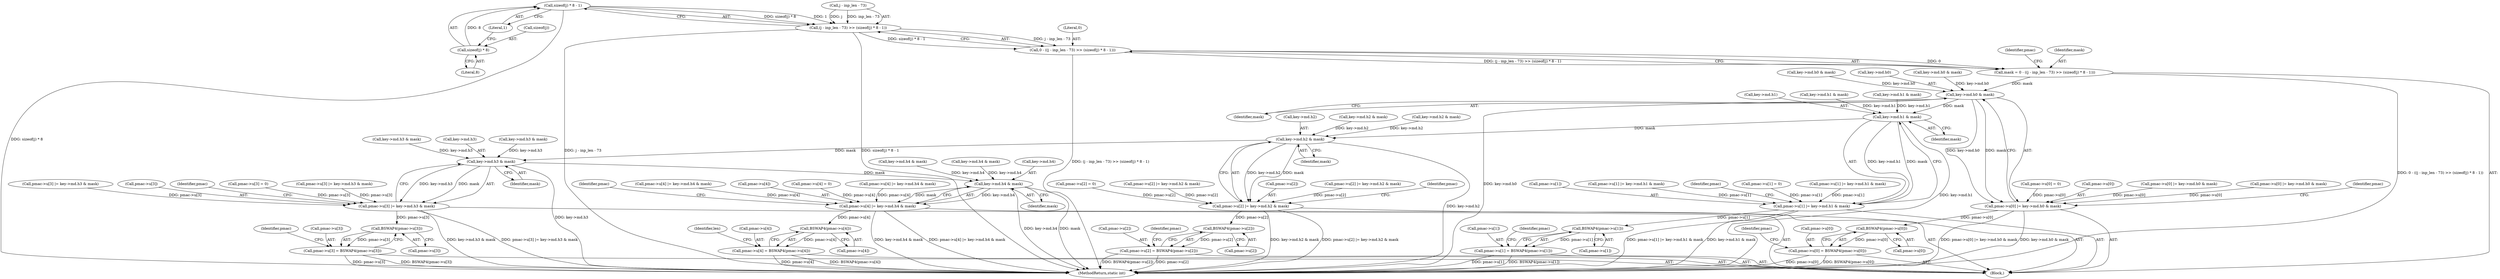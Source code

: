 digraph "0_openssl_68595c0c2886e7942a14f98c17a55a88afb6c292@API" {
"1001389" [label="(Call,sizeof(j) * 8 - 1)"];
"1001390" [label="(Call,sizeof(j) * 8)"];
"1001383" [label="(Call,(j - inp_len - 73) >> (sizeof(j) * 8 - 1))"];
"1001381" [label="(Call,0 - ((j - inp_len - 73) >> (sizeof(j) * 8 - 1)))"];
"1001379" [label="(Call,mask = 0 - ((j - inp_len - 73) >> (sizeof(j) * 8 - 1)))"];
"1001401" [label="(Call,key->md.h0 & mask)"];
"1001395" [label="(Call,pmac->u[0] |= key->md.h0 & mask)"];
"1001466" [label="(Call,BSWAP4(pmac->u[0]))"];
"1001460" [label="(Call,pmac->u[0] = BSWAP4(pmac->u[0]))"];
"1001414" [label="(Call,key->md.h1 & mask)"];
"1001408" [label="(Call,pmac->u[1] |= key->md.h1 & mask)"];
"1001478" [label="(Call,BSWAP4(pmac->u[1]))"];
"1001472" [label="(Call,pmac->u[1] = BSWAP4(pmac->u[1]))"];
"1001427" [label="(Call,key->md.h2 & mask)"];
"1001421" [label="(Call,pmac->u[2] |= key->md.h2 & mask)"];
"1001490" [label="(Call,BSWAP4(pmac->u[2]))"];
"1001484" [label="(Call,pmac->u[2] = BSWAP4(pmac->u[2]))"];
"1001440" [label="(Call,key->md.h3 & mask)"];
"1001434" [label="(Call,pmac->u[3] |= key->md.h3 & mask)"];
"1001502" [label="(Call,BSWAP4(pmac->u[3]))"];
"1001496" [label="(Call,pmac->u[3] = BSWAP4(pmac->u[3]))"];
"1001453" [label="(Call,key->md.h4 & mask)"];
"1001447" [label="(Call,pmac->u[4] |= key->md.h4 & mask)"];
"1001514" [label="(Call,BSWAP4(pmac->u[4]))"];
"1001508" [label="(Call,pmac->u[4] = BSWAP4(pmac->u[4]))"];
"1001427" [label="(Call,key->md.h2 & mask)"];
"1001463" [label="(Identifier,pmac)"];
"1000915" [label="(Call,pmac->u[0] = 0)"];
"1001129" [label="(Call,key->md.h4 & mask)"];
"1001381" [label="(Call,0 - ((j - inp_len - 73) >> (sizeof(j) * 8 - 1)))"];
"1001459" [label="(Identifier,mask)"];
"1001511" [label="(Identifier,pmac)"];
"1001440" [label="(Call,key->md.h3 & mask)"];
"1001395" [label="(Call,pmac->u[0] |= key->md.h0 & mask)"];
"1001422" [label="(Call,pmac->u[2])"];
"1001467" [label="(Call,pmac->u[0])"];
"1001484" [label="(Call,pmac->u[2] = BSWAP4(pmac->u[2]))"];
"1001415" [label="(Call,key->md.h1)"];
"1001398" [label="(Identifier,pmac)"];
"1001116" [label="(Call,key->md.h3 & mask)"];
"1001110" [label="(Call,pmac->u[3] |= key->md.h3 & mask)"];
"1001407" [label="(Identifier,mask)"];
"1001409" [label="(Call,pmac->u[1])"];
"1001509" [label="(Call,pmac->u[4])"];
"1001396" [label="(Call,pmac->u[0])"];
"1001389" [label="(Call,sizeof(j) * 8 - 1)"];
"1001521" [label="(Identifier,len)"];
"1001433" [label="(Identifier,mask)"];
"1001472" [label="(Call,pmac->u[1] = BSWAP4(pmac->u[1]))"];
"1001515" [label="(Call,pmac->u[4])"];
"1001441" [label="(Call,key->md.h3)"];
"1001123" [label="(Call,pmac->u[4] |= key->md.h4 & mask)"];
"1001097" [label="(Call,pmac->u[2] |= key->md.h2 & mask)"];
"1001408" [label="(Call,pmac->u[1] |= key->md.h1 & mask)"];
"1001475" [label="(Identifier,pmac)"];
"1001479" [label="(Call,pmac->u[1])"];
"1001487" [label="(Identifier,pmac)"];
"1001084" [label="(Call,pmac->u[1] |= key->md.h1 & mask)"];
"1001454" [label="(Call,key->md.h4)"];
"1001077" [label="(Call,key->md.h0 & mask)"];
"1001434" [label="(Call,pmac->u[3] |= key->md.h3 & mask)"];
"1001435" [label="(Call,pmac->u[3])"];
"1001450" [label="(Identifier,pmac)"];
"1001401" [label="(Call,key->md.h0 & mask)"];
"1001384" [label="(Call,j - inp_len - 73)"];
"1001466" [label="(Call,BSWAP4(pmac->u[0]))"];
"1001460" [label="(Call,pmac->u[0] = BSWAP4(pmac->u[0]))"];
"1001971" [label="(MethodReturn,static int)"];
"1001490" [label="(Call,BSWAP4(pmac->u[2]))"];
"1001380" [label="(Identifier,mask)"];
"1001428" [label="(Call,key->md.h2)"];
"1001379" [label="(Call,mask = 0 - ((j - inp_len - 73) >> (sizeof(j) * 8 - 1)))"];
"1001491" [label="(Call,pmac->u[2])"];
"1001503" [label="(Call,pmac->u[3])"];
"1001420" [label="(Identifier,mask)"];
"1001424" [label="(Identifier,pmac)"];
"1000922" [label="(Call,pmac->u[1] = 0)"];
"1001383" [label="(Call,(j - inp_len - 73) >> (sizeof(j) * 8 - 1))"];
"1001382" [label="(Literal,0)"];
"1001402" [label="(Call,key->md.h0)"];
"1001497" [label="(Call,pmac->u[3])"];
"1001461" [label="(Call,pmac->u[0])"];
"1001485" [label="(Call,pmac->u[2])"];
"1001393" [label="(Literal,8)"];
"1001273" [label="(Call,key->md.h4 & mask)"];
"1001390" [label="(Call,sizeof(j) * 8)"];
"1000453" [label="(Block,)"];
"1001247" [label="(Call,key->md.h2 & mask)"];
"1001234" [label="(Call,key->md.h1 & mask)"];
"1001453" [label="(Call,key->md.h4 & mask)"];
"1000936" [label="(Call,pmac->u[3] = 0)"];
"1001447" [label="(Call,pmac->u[4] |= key->md.h4 & mask)"];
"1001496" [label="(Call,pmac->u[3] = BSWAP4(pmac->u[3]))"];
"1001473" [label="(Call,pmac->u[1])"];
"1001437" [label="(Identifier,pmac)"];
"1001103" [label="(Call,key->md.h2 & mask)"];
"1001478" [label="(Call,BSWAP4(pmac->u[1]))"];
"1001071" [label="(Call,pmac->u[0] |= key->md.h0 & mask)"];
"1001394" [label="(Literal,1)"];
"1001260" [label="(Call,key->md.h3 & mask)"];
"1001228" [label="(Call,pmac->u[1] |= key->md.h1 & mask)"];
"1001448" [label="(Call,pmac->u[4])"];
"1001414" [label="(Call,key->md.h1 & mask)"];
"1001090" [label="(Call,key->md.h1 & mask)"];
"1001215" [label="(Call,pmac->u[0] |= key->md.h0 & mask)"];
"1001411" [label="(Identifier,pmac)"];
"1001254" [label="(Call,pmac->u[3] |= key->md.h3 & mask)"];
"1001391" [label="(Call,sizeof(j))"];
"1001446" [label="(Identifier,mask)"];
"1001421" [label="(Call,pmac->u[2] |= key->md.h2 & mask)"];
"1000943" [label="(Call,pmac->u[4] = 0)"];
"1001499" [label="(Identifier,pmac)"];
"1001508" [label="(Call,pmac->u[4] = BSWAP4(pmac->u[4]))"];
"1000929" [label="(Call,pmac->u[2] = 0)"];
"1001267" [label="(Call,pmac->u[4] |= key->md.h4 & mask)"];
"1001502" [label="(Call,BSWAP4(pmac->u[3]))"];
"1001221" [label="(Call,key->md.h0 & mask)"];
"1001514" [label="(Call,BSWAP4(pmac->u[4]))"];
"1001241" [label="(Call,pmac->u[2] |= key->md.h2 & mask)"];
"1001389" -> "1001383"  [label="AST: "];
"1001389" -> "1001394"  [label="CFG: "];
"1001390" -> "1001389"  [label="AST: "];
"1001394" -> "1001389"  [label="AST: "];
"1001383" -> "1001389"  [label="CFG: "];
"1001389" -> "1001971"  [label="DDG: sizeof(j) * 8"];
"1001389" -> "1001383"  [label="DDG: sizeof(j) * 8"];
"1001389" -> "1001383"  [label="DDG: 1"];
"1001390" -> "1001389"  [label="DDG: 8"];
"1001390" -> "1001393"  [label="CFG: "];
"1001391" -> "1001390"  [label="AST: "];
"1001393" -> "1001390"  [label="AST: "];
"1001394" -> "1001390"  [label="CFG: "];
"1001383" -> "1001381"  [label="AST: "];
"1001384" -> "1001383"  [label="AST: "];
"1001381" -> "1001383"  [label="CFG: "];
"1001383" -> "1001971"  [label="DDG: j - inp_len - 73"];
"1001383" -> "1001971"  [label="DDG: sizeof(j) * 8 - 1"];
"1001383" -> "1001381"  [label="DDG: j - inp_len - 73"];
"1001383" -> "1001381"  [label="DDG: sizeof(j) * 8 - 1"];
"1001384" -> "1001383"  [label="DDG: j"];
"1001384" -> "1001383"  [label="DDG: inp_len - 73"];
"1001381" -> "1001379"  [label="AST: "];
"1001382" -> "1001381"  [label="AST: "];
"1001379" -> "1001381"  [label="CFG: "];
"1001381" -> "1001971"  [label="DDG: (j - inp_len - 73) >> (sizeof(j) * 8 - 1)"];
"1001381" -> "1001379"  [label="DDG: 0"];
"1001381" -> "1001379"  [label="DDG: (j - inp_len - 73) >> (sizeof(j) * 8 - 1)"];
"1001379" -> "1000453"  [label="AST: "];
"1001380" -> "1001379"  [label="AST: "];
"1001398" -> "1001379"  [label="CFG: "];
"1001379" -> "1001971"  [label="DDG: 0 - ((j - inp_len - 73) >> (sizeof(j) * 8 - 1))"];
"1001379" -> "1001401"  [label="DDG: mask"];
"1001401" -> "1001395"  [label="AST: "];
"1001401" -> "1001407"  [label="CFG: "];
"1001402" -> "1001401"  [label="AST: "];
"1001407" -> "1001401"  [label="AST: "];
"1001395" -> "1001401"  [label="CFG: "];
"1001401" -> "1001971"  [label="DDG: key->md.h0"];
"1001401" -> "1001395"  [label="DDG: key->md.h0"];
"1001401" -> "1001395"  [label="DDG: mask"];
"1001077" -> "1001401"  [label="DDG: key->md.h0"];
"1001221" -> "1001401"  [label="DDG: key->md.h0"];
"1001401" -> "1001414"  [label="DDG: mask"];
"1001395" -> "1000453"  [label="AST: "];
"1001396" -> "1001395"  [label="AST: "];
"1001411" -> "1001395"  [label="CFG: "];
"1001395" -> "1001971"  [label="DDG: pmac->u[0] |= key->md.h0 & mask"];
"1001395" -> "1001971"  [label="DDG: key->md.h0 & mask"];
"1000915" -> "1001395"  [label="DDG: pmac->u[0]"];
"1001071" -> "1001395"  [label="DDG: pmac->u[0]"];
"1001215" -> "1001395"  [label="DDG: pmac->u[0]"];
"1001395" -> "1001466"  [label="DDG: pmac->u[0]"];
"1001466" -> "1001460"  [label="AST: "];
"1001466" -> "1001467"  [label="CFG: "];
"1001467" -> "1001466"  [label="AST: "];
"1001460" -> "1001466"  [label="CFG: "];
"1001466" -> "1001460"  [label="DDG: pmac->u[0]"];
"1001460" -> "1000453"  [label="AST: "];
"1001461" -> "1001460"  [label="AST: "];
"1001475" -> "1001460"  [label="CFG: "];
"1001460" -> "1001971"  [label="DDG: pmac->u[0]"];
"1001460" -> "1001971"  [label="DDG: BSWAP4(pmac->u[0])"];
"1001414" -> "1001408"  [label="AST: "];
"1001414" -> "1001420"  [label="CFG: "];
"1001415" -> "1001414"  [label="AST: "];
"1001420" -> "1001414"  [label="AST: "];
"1001408" -> "1001414"  [label="CFG: "];
"1001414" -> "1001971"  [label="DDG: key->md.h1"];
"1001414" -> "1001408"  [label="DDG: key->md.h1"];
"1001414" -> "1001408"  [label="DDG: mask"];
"1001090" -> "1001414"  [label="DDG: key->md.h1"];
"1001234" -> "1001414"  [label="DDG: key->md.h1"];
"1001414" -> "1001427"  [label="DDG: mask"];
"1001408" -> "1000453"  [label="AST: "];
"1001409" -> "1001408"  [label="AST: "];
"1001424" -> "1001408"  [label="CFG: "];
"1001408" -> "1001971"  [label="DDG: pmac->u[1] |= key->md.h1 & mask"];
"1001408" -> "1001971"  [label="DDG: key->md.h1 & mask"];
"1001228" -> "1001408"  [label="DDG: pmac->u[1]"];
"1001084" -> "1001408"  [label="DDG: pmac->u[1]"];
"1000922" -> "1001408"  [label="DDG: pmac->u[1]"];
"1001408" -> "1001478"  [label="DDG: pmac->u[1]"];
"1001478" -> "1001472"  [label="AST: "];
"1001478" -> "1001479"  [label="CFG: "];
"1001479" -> "1001478"  [label="AST: "];
"1001472" -> "1001478"  [label="CFG: "];
"1001478" -> "1001472"  [label="DDG: pmac->u[1]"];
"1001472" -> "1000453"  [label="AST: "];
"1001473" -> "1001472"  [label="AST: "];
"1001487" -> "1001472"  [label="CFG: "];
"1001472" -> "1001971"  [label="DDG: pmac->u[1]"];
"1001472" -> "1001971"  [label="DDG: BSWAP4(pmac->u[1])"];
"1001427" -> "1001421"  [label="AST: "];
"1001427" -> "1001433"  [label="CFG: "];
"1001428" -> "1001427"  [label="AST: "];
"1001433" -> "1001427"  [label="AST: "];
"1001421" -> "1001427"  [label="CFG: "];
"1001427" -> "1001971"  [label="DDG: key->md.h2"];
"1001427" -> "1001421"  [label="DDG: key->md.h2"];
"1001427" -> "1001421"  [label="DDG: mask"];
"1001103" -> "1001427"  [label="DDG: key->md.h2"];
"1001247" -> "1001427"  [label="DDG: key->md.h2"];
"1001427" -> "1001440"  [label="DDG: mask"];
"1001421" -> "1000453"  [label="AST: "];
"1001422" -> "1001421"  [label="AST: "];
"1001437" -> "1001421"  [label="CFG: "];
"1001421" -> "1001971"  [label="DDG: key->md.h2 & mask"];
"1001421" -> "1001971"  [label="DDG: pmac->u[2] |= key->md.h2 & mask"];
"1001097" -> "1001421"  [label="DDG: pmac->u[2]"];
"1000929" -> "1001421"  [label="DDG: pmac->u[2]"];
"1001241" -> "1001421"  [label="DDG: pmac->u[2]"];
"1001421" -> "1001490"  [label="DDG: pmac->u[2]"];
"1001490" -> "1001484"  [label="AST: "];
"1001490" -> "1001491"  [label="CFG: "];
"1001491" -> "1001490"  [label="AST: "];
"1001484" -> "1001490"  [label="CFG: "];
"1001490" -> "1001484"  [label="DDG: pmac->u[2]"];
"1001484" -> "1000453"  [label="AST: "];
"1001485" -> "1001484"  [label="AST: "];
"1001499" -> "1001484"  [label="CFG: "];
"1001484" -> "1001971"  [label="DDG: BSWAP4(pmac->u[2])"];
"1001484" -> "1001971"  [label="DDG: pmac->u[2]"];
"1001440" -> "1001434"  [label="AST: "];
"1001440" -> "1001446"  [label="CFG: "];
"1001441" -> "1001440"  [label="AST: "];
"1001446" -> "1001440"  [label="AST: "];
"1001434" -> "1001440"  [label="CFG: "];
"1001440" -> "1001971"  [label="DDG: key->md.h3"];
"1001440" -> "1001434"  [label="DDG: key->md.h3"];
"1001440" -> "1001434"  [label="DDG: mask"];
"1001260" -> "1001440"  [label="DDG: key->md.h3"];
"1001116" -> "1001440"  [label="DDG: key->md.h3"];
"1001440" -> "1001453"  [label="DDG: mask"];
"1001434" -> "1000453"  [label="AST: "];
"1001435" -> "1001434"  [label="AST: "];
"1001450" -> "1001434"  [label="CFG: "];
"1001434" -> "1001971"  [label="DDG: key->md.h3 & mask"];
"1001434" -> "1001971"  [label="DDG: pmac->u[3] |= key->md.h3 & mask"];
"1000936" -> "1001434"  [label="DDG: pmac->u[3]"];
"1001110" -> "1001434"  [label="DDG: pmac->u[3]"];
"1001254" -> "1001434"  [label="DDG: pmac->u[3]"];
"1001434" -> "1001502"  [label="DDG: pmac->u[3]"];
"1001502" -> "1001496"  [label="AST: "];
"1001502" -> "1001503"  [label="CFG: "];
"1001503" -> "1001502"  [label="AST: "];
"1001496" -> "1001502"  [label="CFG: "];
"1001502" -> "1001496"  [label="DDG: pmac->u[3]"];
"1001496" -> "1000453"  [label="AST: "];
"1001497" -> "1001496"  [label="AST: "];
"1001511" -> "1001496"  [label="CFG: "];
"1001496" -> "1001971"  [label="DDG: pmac->u[3]"];
"1001496" -> "1001971"  [label="DDG: BSWAP4(pmac->u[3])"];
"1001453" -> "1001447"  [label="AST: "];
"1001453" -> "1001459"  [label="CFG: "];
"1001454" -> "1001453"  [label="AST: "];
"1001459" -> "1001453"  [label="AST: "];
"1001447" -> "1001453"  [label="CFG: "];
"1001453" -> "1001971"  [label="DDG: mask"];
"1001453" -> "1001971"  [label="DDG: key->md.h4"];
"1001453" -> "1001447"  [label="DDG: key->md.h4"];
"1001453" -> "1001447"  [label="DDG: mask"];
"1001129" -> "1001453"  [label="DDG: key->md.h4"];
"1001273" -> "1001453"  [label="DDG: key->md.h4"];
"1001447" -> "1000453"  [label="AST: "];
"1001448" -> "1001447"  [label="AST: "];
"1001463" -> "1001447"  [label="CFG: "];
"1001447" -> "1001971"  [label="DDG: key->md.h4 & mask"];
"1001447" -> "1001971"  [label="DDG: pmac->u[4] |= key->md.h4 & mask"];
"1001267" -> "1001447"  [label="DDG: pmac->u[4]"];
"1001123" -> "1001447"  [label="DDG: pmac->u[4]"];
"1000943" -> "1001447"  [label="DDG: pmac->u[4]"];
"1001447" -> "1001514"  [label="DDG: pmac->u[4]"];
"1001514" -> "1001508"  [label="AST: "];
"1001514" -> "1001515"  [label="CFG: "];
"1001515" -> "1001514"  [label="AST: "];
"1001508" -> "1001514"  [label="CFG: "];
"1001514" -> "1001508"  [label="DDG: pmac->u[4]"];
"1001508" -> "1000453"  [label="AST: "];
"1001509" -> "1001508"  [label="AST: "];
"1001521" -> "1001508"  [label="CFG: "];
"1001508" -> "1001971"  [label="DDG: pmac->u[4]"];
"1001508" -> "1001971"  [label="DDG: BSWAP4(pmac->u[4])"];
}

